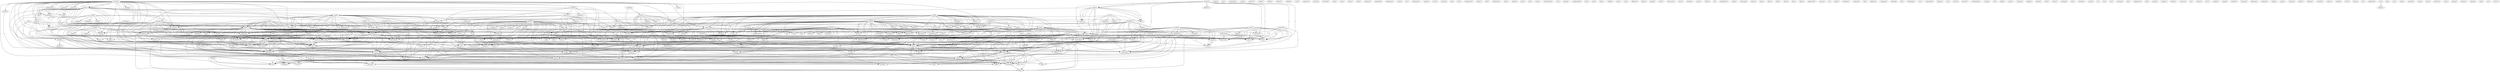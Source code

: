 digraph G {
  church [ label="church(22)" ];
  causes [ label="causes(2)" ];
  preeminence [ label="preeminence(1)" ];
  notice [ label="notice(1)" ];
  apostles [ label="apostles(1)" ];
  disunity [ label="disunity(3)" ];
  notice [ label="notice(1)" ];
  receive [ label="receive(2)" ];
  capacity [ label="capacity(1)" ];
  thing [ label="thing(5)" ];
  radio [ label="radio(1)" ];
  teach [ label="teach(3)" ];
  print [ label="print(1)" ];
  guy [ label="guy(1)" ];
  seating [ label="seating(1)" ];
  considered [ label="considered(1)" ];
  went [ label="went(2)" ];
  expose [ label="expose(2)" ];
  continues [ label="continues(1)" ];
  error [ label="error(7)" ];
  helps [ label="helps(1)" ];
  leader [ label="leader(3)" ];
  purchased [ label="purchased(1)" ];
  arch [ label="arch(1)" ];
  area [ label="area(3)" ];
  immaturity [ label="immaturity(1)" ];
  loves [ label="loves(1)" ];
  heresy [ label="heresy(2)" ];
  knows [ label="knows(1)" ];
  one [ label="one(5)" ];
  childhood [ label="childhood(2)" ];
  fan [ label="fan(1)" ];
  adult [ label="adult(1)" ];
  etc [ label="etc(1)" ];
  sheep [ label="sheep(4)" ];
  follower [ label="follower(1)" ];
  blood [ label="blood(2)" ];
  co [ label="co(3)" ];
  ordain [ label="ordain(1)" ];
  put [ label="put(1)" ];
  body [ label="body(6)" ];
  atonement [ label="atonement(1)" ];
  cease [ label="cease(1)" ];
  pasture [ label="pasture(1)" ];
  caught [ label="caught(1)" ];
  contrary [ label="contrary(1)" ];
  opinion [ label="opinion(2)" ];
  taught [ label="taught(2)" ];
  isn [ label="isn(1)" ];
  booklet [ label="booklet(2)" ];
  partaking [ label="partaking(1)" ];
  began [ label="began(2)" ];
  called [ label="called(1)" ];
  realize [ label="realize(1)" ];
  mentioned [ label="mentioned(2)" ];
  length [ label="length(1)" ];
  unity [ label="unity(4)" ];
  plotting [ label="plotting(2)" ];
  trickery [ label="trickery(3)" ];
  wind [ label="wind(3)" ];
  fullness [ label="fullness(2)" ];
  stature [ label="stature(2)" ];
  faith [ label="faith(17)" ];
  doctrine [ label="doctrine(9)" ];
  craftiness [ label="craftiness(2)" ];
  measure [ label="measure(2)" ];
  carried [ label="carried(3)" ];
  man [ label="man(4)" ];
  knowledge [ label="knowledge(4)" ];
  come [ label="come(6)" ];
  defense [ label="defense(1)" ];
  singled [ label="singled(1)" ];
  cries [ label="cries(1)" ];
  pleasure [ label="pleasure(1)" ];
  growth [ label="growth(1)" ];
  discredit [ label="discredit(1)" ];
  jimmy [ label="jimmy(1)" ];
  read [ label="read(1)" ];
  wasn [ label="wasn(3)" ];
  read [ label="read(1)" ];
  wasn [ label="wasn(1)" ];
  deal [ label="deal(1)" ];
  cross [ label="cross(2)" ];
  program [ label="program(1)" ];
  atone [ label="atone(1)" ];
  flock [ label="flock(4)" ];
  start [ label="start(1)" ];
  wolf [ label="wolf(2)" ];
  suggest [ label="suggest(1)" ];
  call [ label="call(2)" ];
  hunting [ label="hunting(3)" ];
  mind [ label="mind(1)" ];
  mind [ label="mind(1)" ];
  class [ label="class(1)" ];
  luther [ label="luther(1)" ];
  build [ label="build(1)" ];
  ambition [ label="ambition(1)" ];
  endure [ label="endure(1)" ];
  ministry [ label="ministry(5)" ];
  sound [ label="sound(3)" ];
  evangelist [ label="evangelist(1)" ];
  truth [ label="truth(9)" ];
  work [ label="work(3)" ];
  heap [ label="heap(1)" ];
  turn [ label="turn(1)" ];
  prompted [ label="prompted(1)" ];
  experience [ label="experience(1)" ];
  snare [ label="snare(2)" ];
  sin [ label="sin(1)" ];
  blaspheme [ label="blaspheme(1)" ];
  season [ label="season(2)" ];
  sense [ label="sense(1)" ];
  christia [ label="christia(2)" ];
  jud [ label="jud(1)" ];
  present [ label="present(1)" ];
  word [ label="word(7)" ];
  worker [ label="worker(1)" ];
  world [ label="world(1)" ];
  need [ label="need(1)" ];
  approved [ label="approved(1)" ];
  facn [ label="facn(1)" ];
  repentance [ label="repentance(2)" ];
  mouth [ label="mouth(1)" ];
  question [ label="question(1)" ];
  write [ label="write(2)" ];
  anything [ label="anything(1)" ];
  protect [ label="protect(1)" ];
  equip [ label="equip(1)" ];
  struggle [ label="struggle(1)" ];
  edifying [ label="edifying(1)" ];
  teaches [ label="teaches(1)" ];
  necessity [ label="necessity(1)" ];
  talk [ label="talk(1)" ];
  tribulation [ label="tribulation(1)" ];
  deals [ label="deals(1)" ];
  please [ label="please(1)" ];
  envy [ label="envy(1)" ];
  edu [ label="edu(1)" ];
  spirit [ label="spirit(3)" ];
  lending [ label="lending(1)" ];
  shepherd [ label="shepherd(1)" ];
  found [ label="found(2)" ];
  heed [ label="heed(1)" ];
  dwells [ label="dwells(1)" ];
  keep [ label="keep(1)" ];
  repent [ label="repent(2)" ];
  immorality [ label="immorality(3)" ];
  sword [ label="sword(1)" ];
  fight [ label="fight(1)" ];
  mass [ label="mass(2)" ];
  development [ label="development(1)" ];
  implies [ label="implies(1)" ];
  city [ label="city(1)" ];
  answer [ label="answer(1)" ];
  engage [ label="engage(1)" ];
  type [ label="type(1)" ];
  believe [ label="believe(1)" ];
  un [ label="un(2)" ];
  activity [ label="activity(1)" ];
  time [ label="time(3)" ];
  eat [ label="eat(2)" ];
  equipping [ label="equipping(1)" ];
  escape [ label="escape(2)" ];
  coppersmith [ label="coppersmith(2)" ];
  face [ label="face(1)" ];
  love [ label="love(3)" ];
  part [ label="part(1)" ];
  deny [ label="deny(1)" ];
  end [ label="end(2)" ];
  sake [ label="sake(1)" ];
  loses [ label="loses(1)" ];
  letter [ label="letter(1)" ];
  everyone [ label="everyone(2)" ];
  give [ label="give(1)" ];
  place [ label="place(1)" ];
  mess [ label="mess(1)" ];
  wished [ label="wished(1)" ];
  bit [ label="bit(1)" ];
  pastor [ label="pastor(2)" ];
  continue [ label="continue(2)" ];
  make [ label="make(2)" ];
  salvation [ label="salvation(2)" ];
  re [ label="re(2)" ];
  request [ label="request(1)" ];
  became [ label="became(3)" ];
  devil [ label="devil(3)" ];
  nature [ label="nature(1)" ];
  took [ label="took(1)" ];
  entered [ label="entered(1)" ];
  movement [ label="movement(5)" ];
  goes [ label="goes(1)" ];
  won [ label="won(1)" ];
  captive [ label="captive(2)" ];
  affliction [ label="affliction(1)" ];
  hyper [ label="hyper(1)" ];
  spread [ label="spread(2)" ];
  harm [ label="harm(2)" ];
  instruction [ label="instruction(1)" ];
  draw [ label="draw(1)" ];
  warfare [ label="warfare(1)" ];
  honey [ label="honey(1)" ];
  death [ label="death(3)" ];
  searches [ label="searches(1)" ];
  beat [ label="beat(1)" ];
  know [ label="know(3)" ];
  suffice [ label="suffice(1)" ];
  af [ label="af(1)" ];
  ungodliness [ label="ungodliness(2)" ];
  night [ label="night(1)" ];
  deceiving [ label="deceiving(1)" ];
  progress [ label="progress(1)" ];
  conscience [ label="conscience(1)" ];
  pain [ label="pain(1)" ];
  cult [ label="cult(1)" ];
  law [ label="law(1)" ];
  folly [ label="folly(1)" ];
  book [ label="book(4)" ];
  brother [ label="brother(1)" ];
  result [ label="result(1)" ];
  learn [ label="learn(1)" ];
  shipwreck [ label="shipwreck(1)" ];
  life [ label="life(2)" ];
  commit [ label="commit(2)" ];
  repent [ label="repent(1)" ];
  repent [ label="repent(1)" ];
  adultery [ label="adultery(1)" ];
  son [ label="son(5)" ];
  wage [ label="wage(1)" ];
  money [ label="money(1)" ];
  way [ label="way(2)" ];
  rejoice [ label="rejoice(2)" ];
  destroy [ label="destroy(1)" ];
  pretense [ label="pretense(1)" ];
  question [ label="question(2)" ];
  hope [ label="hope(1)" ];
  latter [ label="latter(1)" ];
  christian [ label="christian(2)" ];
  visited [ label="visited(1)" ];
  buy [ label="buy(1)" ];
  mean [ label="mean(1)" ];
  find [ label="find(1)" ];
  bible [ label="bible(1)" ];
  admit [ label="admit(1)" ];
  christianity [ label="christianity(3)" ];
  helped [ label="helped(1)" ];
  date [ label="date(1)" ];
  fold [ label="fold(2)" ];
  contend [ label="contend(2)" ];
  answer [ label="answer(1)" ];
  hell [ label="hell(2)" ];
  detail [ label="detail(1)" ];
  satan [ label="satan(1)" ];
  charge [ label="charge(1)" ];
  gnosticism [ label="gnosticism(1)" ];
  picture [ label="picture(1)" ];
  jr [ label="jr(1)" ];
  block [ label="block(1)" ];
  correction [ label="correction(1)" ];
  righteousness [ label="righteousness(1)" ];
  beard [ label="beard(1)" ];
  comment [ label="comment(1)" ];
  maintain [ label="maintain(1)" ];
  ask [ label="ask(1)" ];
  lord [ label="lord(9)" ];
  god [ label="god(16)" ];
  servant [ label="servant(2)" ];
  humility [ label="humility(2)" ];
  passage [ label="passage(1)" ];
  quarrel [ label="quarrel(2)" ];
  condemnation [ label="condemnation(1)" ];
  patient [ label="patient(2)" ];
  opposition [ label="opposition(2)" ];
  repay [ label="repay(2)" ];
  examine [ label="examine(2)" ];
  occur [ label="occur(1)" ];
  lewdness [ label="lewdness(1)" ];
  grant [ label="grant(2)" ];
  reason [ label="reason(3)" ];
  remind [ label="remind(1)" ];
  beloved [ label="beloved(1)" ];
  walk [ label="walk(1)" ];
  sent [ label="sent(1)" ];
  grace [ label="grace(1)" ];
  gave [ label="gave(3)" ];
  teacher [ label="teacher(1)" ];
  philetus [ label="philetus(2)" ];
  wrote [ label="wrote(2)" ];
  counsel [ label="counsel(1)" ];
  inspiration [ label="inspiration(1)" ];
  declare [ label="declare(1)" ];
  magazine [ label="magazine(1)" ];
  profane [ label="profane(2)" ];
  kill [ label="kill(1)" ];
  leadership [ label="leadership(1)" ];
  vss [ label="vss(1)" ];
  seduce [ label="seduce(1)" ];
  reassumed [ label="reassumed(1)" ];
  explain [ label="explain(1)" ];
  hinn [ label="hinn(4)" ];
  couple [ label="couple(1)" ];
  disapproved [ label="disapproved(1)" ];
  resurrection [ label="resurrection(3)" ];
  ysu [ label="ysu(1)" ];
  desert [ label="desert(1)" ];
  beware [ label="beware(2)" ];
  christendom [ label="christendom(1)" ];
  change [ label="change(1)" ];
  tell [ label="tell(1)" ];
  satan [ label="satan(1)" ];
  balak [ label="balak(1)" ];
  watch [ label="watch(1)" ];
  sort [ label="sort(3)" ];
  surprise [ label="surprise(1)" ];
  degree [ label="degree(1)" ];
  quoted [ label="quoted(1)" ];
  calls [ label="calls(1)" ];
  doesn [ label="doesn(1)" ];
  end [ label="end(1)" ];
  morning [ label="morning(1)" ];
  jesus [ label="jesus(10)" ];
  pattern [ label="pattern(1)" ];
  live [ label="live(1)" ];
  died [ label="died(1)" ];
  divinity [ label="divinity(1)" ];
  suffer [ label="suffer(1)" ];
  persecution [ label="persecution(1)" ];
  ascertain [ label="ascertain(1)" ];
  wed [ label="wed(1)" ];
  traveled [ label="traveled(1)" ];
  cancer [ label="cancer(2)" ];
  jo [ label="jo(1)" ];
  usa [ label="usa(1)" ];
  rise [ label="rise(1)" ];
  crisis [ label="crisis(3)" ];
  warning [ label="warning(1)" ];
  yfn [ label="yfn(1)" ];
  zane [ label="zane(15)" ];
  point [ label="point(1)" ];
  nothing [ label="nothing(1)" ];
  name [ label="name(1)" ];
  drops [ label="drops(1)" ];
  bit [ label="bit(1)" ];
  note [ label="note(1)" ];
  warn [ label="warn(2)" ];
  day [ label="day(2)" ];
  copeland [ label="copeland(1)" ];
  prophetess [ label="prophetess(1)" ];
  add [ label="add(1)" ];
  gospel [ label="gospel(1)" ];
  swaggart [ label="swaggart(2)" ];
  subject [ label="subject(1)" ];
  rebuke [ label="rebuke(1)" ];
  convince [ label="convince(1)" ];
  alexander [ label="alexander(1)" ];
  go [ label="go(1)" ];
  started [ label="started(1)" ];
  titus [ label="titus(1)" ];
  jezebel [ label="jezebel(1)" ];
  saupm [ label="saupm(1)" ];
  copeland [ label="copeland(2)" ];
  hymenaeus [ label="hymenaeus(3)" ];
  provide [ label="provide(1)" ];
  increase [ label="increase(2)" ];
  hagin [ label="hagin(3)" ];
  exposure [ label="exposure(1)" ];
  sunday [ label="sunday(2)" ];
  reply [ label="reply(13)" ];
  testify [ label="testify(1)" ];
  documentation [ label="documentation(3)" ];
  dalmatia [ label="dalmatia(1)" ];
  eating [ label="eating(1)" ];
  group [ label="group(1)" ];
  urgency [ label="urgency(1)" ];
  price [ label="price(2)" ];
  bitnet [ label="bitnet(1)" ];
  atheism [ label="atheism(1)" ];
  swindoll [ label="swindoll(1)" ];
  exhort [ label="exhort(1)" ];
  paul [ label="paul(8)" ];
  preach [ label="preach(2)" ];
  remember [ label="remember(2)" ];
  preach [ label="preach(1)" ];
  strife [ label="strife(1)" ];
  message [ label="message(3)" ];
  wander [ label="wander(1)" ];
  heart [ label="heart(1)" ];
  benny [ label="benny(1)" ];
  cic [ label="cic(3)" ];
  scripture [ label="scripture(6)" ];
  school [ label="school(2)" ];
  departure [ label="departure(1)" ];
  rev [ label="rev(2)" ];
  woman [ label="woman(1)" ];
  eph [ label="eph(5)" ];
  timothy [ label="timothy(1)" ];
  job [ label="job(1)" ];
  christ [ label="christ(12)" ];
  cast [ label="cast(1)" ];
  stake [ label="stake(1)" ];
  resisted [ label="resisted(1)" ];
  israel [ label="israel(1)" ];
  grow [ label="grow(1)" ];
  maturity [ label="maturity(1)" ];
  shun [ label="shun(1)" ];
  galatia [ label="galatia(1)" ];
  dobson [ label="dobson(1)" ];
  balaam [ label="balaam(1)" ];
  john [ label="john(1)" ];
  act [ label="act(1)" ];
  writes [ label="writes(1)" ];
  church -> causes [ label="2" ];
  church -> preeminence [ label="1" ];
  church -> notice [ label="2" ];
  church -> apostles [ label="1" ];
  church -> disunity [ label="2" ];
  church -> notice [ label="2" ];
  church -> receive [ label="1" ];
  church -> capacity [ label="1" ];
  church -> thing [ label="2" ];
  church -> radio [ label="1" ];
  church -> teach [ label="1" ];
  church -> print [ label="1" ];
  church -> guy [ label="2" ];
  church -> seating [ label="1" ];
  church -> considered [ label="2" ];
  church -> went [ label="2" ];
  church -> expose [ label="1" ];
  church -> continues [ label="2" ];
  church -> error [ label="1" ];
  church -> helps [ label="1" ];
  church -> leader [ label="2" ];
  church -> purchased [ label="1" ];
  church -> arch [ label="2" ];
  church -> area [ label="2" ];
  church -> immaturity [ label="2" ];
  church -> loves [ label="1" ];
  church -> heresy [ label="3" ];
  church -> knows [ label="2" ];
  church -> one [ label="2" ];
  church -> childhood [ label="2" ];
  church -> fan [ label="1" ];
  church -> adult [ label="1" ];
  church -> etc [ label="1" ];
  church -> sheep [ label="2" ];
  church -> follower [ label="1" ];
  church -> blood [ label="1" ];
  church -> co [ label="1" ];
  causes -> body [ label="1" ];
  causes -> thing [ label="1" ];
  causes -> continues [ label="1" ];
  causes -> childhood [ label="1" ];
  contrary -> opinion [ label="1" ];
  contrary -> taught [ label="1" ];
  contrary -> isn [ label="1" ];
  contrary -> error [ label="1" ];
  booklet -> partaking [ label="1" ];
  booklet -> began [ label="1" ];
  booklet -> error [ label="1" ];
  booklet -> called [ label="1" ];
  booklet -> realize [ label="1" ];
  booklet -> mentioned [ label="1" ];
  unity -> plotting [ label="1" ];
  unity -> trickery [ label="1" ];
  unity -> wind [ label="1" ];
  unity -> fullness [ label="3" ];
  unity -> stature [ label="3" ];
  unity -> faith [ label="3" ];
  unity -> opinion [ label="1" ];
  unity -> doctrine [ label="1" ];
  unity -> body [ label="1" ];
  unity -> craftiness [ label="1" ];
  unity -> isn [ label="1" ];
  unity -> error [ label="1" ];
  unity -> measure [ label="3" ];
  unity -> carried [ label="1" ];
  unity -> man [ label="3" ];
  unity -> knowledge [ label="3" ];
  notice -> come [ label="1" ];
  notice -> fullness [ label="1" ];
  notice -> stature [ label="1" ];
  notice -> faith [ label="1" ];
  notice -> guy [ label="1" ];
  notice -> considered [ label="1" ];
  notice -> went [ label="1" ];
  notice -> measure [ label="1" ];
  notice -> arch [ label="1" ];
  notice -> area [ label="1" ];
  notice -> man [ label="1" ];
  notice -> heresy [ label="1" ];
  notice -> knowledge [ label="1" ];
  jimmy -> partaking [ label="1" ];
  jimmy -> began [ label="1" ];
  jimmy -> error [ label="1" ];
  jimmy -> read [ label="1" ];
  jimmy -> wasn [ label="1" ];
  jimmy -> read [ label="1" ];
  jimmy -> wasn [ label="1" ];
  jimmy -> called [ label="1" ];
  jimmy -> realize [ label="1" ];
  cross -> program [ label="1" ];
  cross -> atone [ label="1" ];
  cross -> flock [ label="1" ];
  cross -> start [ label="1" ];
  cross -> wolf [ label="1" ];
  cross -> wasn [ label="1" ];
  cross -> suggest [ label="1" ];
  cross -> wasn [ label="1" ];
  call -> hunting [ label="1" ];
  call -> heresy [ label="1" ];
  call -> mind [ label="1" ];
  call -> mind [ label="1" ];
  endure -> ministry [ label="1" ];
  endure -> sound [ label="1" ];
  endure -> evangelist [ label="1" ];
  endure -> doctrine [ label="1" ];
  endure -> truth [ label="1" ];
  endure -> work [ label="1" ];
  endure -> heap [ label="1" ];
  endure -> turn [ label="1" ];
  present -> word [ label="1" ];
  present -> truth [ label="1" ];
  present -> worker [ label="1" ];
  present -> world [ label="1" ];
  present -> need [ label="1" ];
  present -> approved [ label="1" ];
  plotting -> opinion [ label="1" ];
  plotting -> thing [ label="1" ];
  plotting -> isn [ label="1" ];
  plotting -> continues [ label="1" ];
  plotting -> error [ label="1" ];
  plotting -> immaturity [ label="1" ];
  plotting -> childhood [ label="1" ];
  question -> write [ label="1" ];
  question -> anything [ label="1" ];
  ministry -> protect [ label="1" ];
  ministry -> flock [ label="1" ];
  ministry -> equip [ label="1" ];
  ministry -> body [ label="3" ];
  ministry -> struggle [ label="1" ];
  ministry -> edifying [ label="2" ];
  ministry -> one [ label="2" ];
  ministry -> teaches [ label="1" ];
  ministry -> sheep [ label="1" ];
  ministry -> necessity [ label="1" ];
  spirit -> lending [ label="1" ];
  spirit -> shepherd [ label="1" ];
  spirit -> flock [ label="1" ];
  spirit -> thing [ label="1" ];
  spirit -> found [ label="1" ];
  spirit -> heed [ label="1" ];
  spirit -> purchased [ label="1" ];
  spirit -> dwells [ label="1" ];
  spirit -> blood [ label="1" ];
  spirit -> keep [ label="1" ];
  repent -> come [ label="1" ];
  repent -> immorality [ label="2" ];
  repent -> sword [ label="1" ];
  repent -> fight [ label="1" ];
  trickery -> opinion [ label="1" ];
  trickery -> thing [ label="2" ];
  trickery -> isn [ label="1" ];
  trickery -> continues [ label="2" ];
  trickery -> error [ label="1" ];
  trickery -> immaturity [ label="2" ];
  trickery -> childhood [ label="2" ];
  hunting -> isn [ label="1" ];
  hunting -> implies [ label="1" ];
  hunting -> city [ label="1" ];
  answer -> engage [ label="1" ];
  answer -> type [ label="1" ];
  answer -> believe [ label="1" ];
  answer -> un [ label="1" ];
  answer -> heresy [ label="1" ];
  answer -> activity [ label="1" ];
  answer -> time [ label="1" ];
  apostles -> equipping [ label="1" ];
  apostles -> body [ label="1" ];
  apostles -> work [ label="1" ];
  apostles -> edifying [ label="1" ];
  apostles -> helps [ label="1" ];
  apostles -> one [ label="1" ];
  apostles -> co [ label="1" ];
  sound -> faith [ label="1" ];
  sound -> doctrine [ label="2" ];
  sound -> truth [ label="1" ];
  sound -> love [ label="1" ];
  sound -> heap [ label="1" ];
  sound -> turn [ label="1" ];
  end -> opinion [ label="1" ];
  end -> sake [ label="1" ];
  end -> loses [ label="1" ];
  end -> letter [ label="1" ];
  end -> everyone [ label="1" ];
  end -> give [ label="1" ];
  end -> wasn [ label="1" ];
  end -> place [ label="1" ];
  end -> mess [ label="1" ];
  end -> one [ label="1" ];
  end -> suggest [ label="1" ];
  end -> wasn [ label="1" ];
  pastor -> teach [ label="1" ];
  pastor -> leader [ label="1" ];
  pastor -> knows [ label="1" ];
  pastor -> adult [ label="1" ];
  pastor -> sheep [ label="1" ];
  pastor -> follower [ label="1" ];
  wind -> opinion [ label="1" ];
  wind -> thing [ label="2" ];
  wind -> isn [ label="1" ];
  wind -> continues [ label="2" ];
  wind -> error [ label="1" ];
  wind -> immaturity [ label="2" ];
  wind -> childhood [ label="2" ];
  continue -> faith [ label="1" ];
  continue -> make [ label="1" ];
  continue -> childhood [ label="1" ];
  continue -> salvation [ label="1" ];
  re -> request [ label="1" ];
  became -> devil [ label="2" ];
  became -> nature [ label="2" ];
  became -> took [ label="2" ];
  became -> entered [ label="1" ];
  became -> one [ label="2" ];
  became -> movement [ label="1" ];
  devil -> captive [ label="2" ];
  devil -> one [ label="1" ];
  come -> fullness [ label="2" ];
  come -> stature [ label="2" ];
  come -> faith [ label="2" ];
  come -> flock [ label="1" ];
  come -> opinion [ label="1" ];
  come -> doctrine [ label="2" ];
  come -> truth [ label="2" ];
  come -> craftiness [ label="1" ];
  come -> isn [ label="1" ];
  come -> error [ label="1" ];
  come -> measure [ label="2" ];
  come -> captive [ label="2" ];
  come -> carried [ label="1" ];
  come -> man [ label="2" ];
  come -> sword [ label="1" ];
  come -> knowledge [ label="3" ];
  come -> mind [ label="1" ];
  come -> fight [ label="1" ];
  come -> heap [ label="1" ];
  come -> mind [ label="1" ];
  come -> turn [ label="1" ];
  fullness -> opinion [ label="1" ];
  fullness -> doctrine [ label="1" ];
  fullness -> craftiness [ label="1" ];
  fullness -> isn [ label="1" ];
  fullness -> error [ label="1" ];
  fullness -> carried [ label="1" ];
  disunity -> stature [ label="1" ];
  disunity -> faith [ label="1" ];
  disunity -> opinion [ label="1" ];
  disunity -> doctrine [ label="1" ];
  disunity -> body [ label="1" ];
  disunity -> thing [ label="1" ];
  disunity -> craftiness [ label="1" ];
  disunity -> isn [ label="1" ];
  disunity -> continues [ label="1" ];
  disunity -> error [ label="1" ];
  disunity -> measure [ label="1" ];
  disunity -> carried [ label="1" ];
  disunity -> immaturity [ label="2" ];
  disunity -> man [ label="1" ];
  disunity -> childhood [ label="1" ];
  disunity -> knowledge [ label="1" ];
  stature -> opinion [ label="1" ];
  stature -> doctrine [ label="1" ];
  stature -> craftiness [ label="1" ];
  stature -> isn [ label="1" ];
  stature -> error [ label="1" ];
  stature -> carried [ label="1" ];
  death -> searches [ label="1" ];
  death -> beat [ label="1" ];
  death -> wasn [ label="1" ];
  death -> wasn [ label="1" ];
  death -> know [ label="1" ];
  faith -> opinion [ label="1" ];
  faith -> doctrine [ label="1" ];
  faith -> thing [ label="2" ];
  faith -> progress [ label="1" ];
  faith -> partaking [ label="1" ];
  faith -> conscience [ label="2" ];
  faith -> craftiness [ label="1" ];
  faith -> began [ label="1" ];
  faith -> pain [ label="2" ];
  faith -> isn [ label="1" ];
  faith -> error [ label="4" ];
  faith -> measure [ label="3" ];
  faith -> cult [ label="1" ];
  faith -> love [ label="1" ];
  faith -> read [ label="4" ];
  faith -> law [ label="1" ];
  faith -> folly [ label="1" ];
  faith -> leader [ label="1" ];
  faith -> book [ label="3" ];
  faith -> wasn [ label="1" ];
  faith -> area [ label="1" ];
  faith -> carried [ label="1" ];
  faith -> man [ label="3" ];
  faith -> brother [ label="1" ];
  faith -> entered [ label="2" ];
  faith -> result [ label="2" ];
  faith -> read [ label="4" ];
  faith -> movement [ label="3" ];
  faith -> wasn [ label="1" ];
  faith -> knowledge [ label="3" ];
  faith -> called [ label="1" ];
  faith -> learn [ label="2" ];
  faith -> shipwreck [ label="2" ];
  faith -> realize [ label="1" ];
  faith -> life [ label="2" ];
  commit -> repent [ label="1" ];
  commit -> repent [ label="1" ];
  commit -> immorality [ label="2" ];
  commit -> adultery [ label="1" ];
  commit -> conscience [ label="1" ];
  commit -> son [ label="1" ];
  commit -> wage [ label="1" ];
  commit -> learn [ label="1" ];
  commit -> shipwreck [ label="1" ];
  notice -> guy [ label="1" ];
  notice -> considered [ label="1" ];
  notice -> went [ label="1" ];
  notice -> measure [ label="1" ];
  notice -> arch [ label="1" ];
  notice -> area [ label="1" ];
  notice -> man [ label="1" ];
  notice -> heresy [ label="1" ];
  notice -> knowledge [ label="1" ];
  way -> rejoice [ label="1" ];
  way -> destroy [ label="1" ];
  way -> truth [ label="1" ];
  way -> teaches [ label="1" ];
  way -> pretense [ label="1" ];
  way -> sheep [ label="1" ];
  way -> necessity [ label="1" ];
  question -> write [ label="1" ];
  question -> anything [ label="1" ];
  flock -> start [ label="1" ];
  flock -> equip [ label="1" ];
  flock -> body [ label="1" ];
  flock -> struggle [ label="1" ];
  flock -> wolf [ label="1" ];
  flock -> purchased [ label="1" ];
  flock -> suggest [ label="1" ];
  flock -> blood [ label="1" ];
  christian -> word [ label="2" ];
  christian -> thing [ label="2" ];
  christian -> visited [ label="1" ];
  christian -> pain [ label="2" ];
  christian -> error [ label="2" ];
  christian -> read [ label="2" ];
  christian -> entered [ label="2" ];
  christian -> result [ label="2" ];
  christian -> read [ label="2" ];
  christian -> movement [ label="2" ];
  christian -> buy [ label="1" ];
  christian -> mean [ label="2" ];
  christian -> find [ label="1" ];
  christian -> life [ label="2" ];
  repent -> immorality [ label="2" ];
  repent -> sword [ label="1" ];
  repent -> fight [ label="1" ];
  repent -> immorality [ label="2" ];
  repent -> sword [ label="1" ];
  repent -> fight [ label="1" ];
  christianity -> wasn [ label="1" ];
  christianity -> wasn [ label="1" ];
  christianity -> helped [ label="1" ];
  christianity -> mentioned [ label="1" ];
  word -> doctrine [ label="1" ];
  word -> thing [ label="2" ];
  word -> truth [ label="1" ];
  word -> pain [ label="2" ];
  word -> error [ label="2" ];
  word -> cult [ label="1" ];
  word -> read [ label="3" ];
  word -> law [ label="1" ];
  word -> leader [ label="1" ];
  word -> book [ label="3" ];
  word -> wasn [ label="1" ];
  word -> area [ label="1" ];
  word -> brother [ label="1" ];
  word -> entered [ label="2" ];
  word -> result [ label="2" ];
  word -> read [ label="3" ];
  word -> movement [ label="3" ];
  word -> wasn [ label="1" ];
  word -> life [ label="2" ];
  fold -> equip [ label="1" ];
  fold -> body [ label="1" ];
  fold -> struggle [ label="1" ];
  fold -> measure [ label="1" ];
  fold -> man [ label="1" ];
  fold -> knowledge [ label="1" ];
  contend -> answer [ label="1" ];
  contend -> time [ label="1" ];
  hell -> beat [ label="1" ];
  satan -> charge [ label="1" ];
  satan -> conscience [ label="1" ];
  satan -> beat [ label="1" ];
  satan -> son [ label="1" ];
  satan -> wage [ label="1" ];
  satan -> learn [ label="1" ];
  satan -> shipwreck [ label="1" ];
  satan -> mentioned [ label="1" ];
  opinion -> isn [ label="1" ];
  opinion -> error [ label="1" ];
  taught -> radio [ label="1" ];
  taught -> block [ label="1" ];
  taught -> print [ label="1" ];
  taught -> immorality [ label="1" ];
  taught -> etc [ label="1" ];
  doctrine -> thing [ label="4" ];
  doctrine -> block [ label="1" ];
  doctrine -> truth [ label="1" ];
  doctrine -> immorality [ label="1" ];
  doctrine -> work [ label="1" ];
  doctrine -> craftiness [ label="4" ];
  doctrine -> isn [ label="1" ];
  doctrine -> continues [ label="3" ];
  doctrine -> correction [ label="1" ];
  doctrine -> error [ label="1" ];
  doctrine -> immaturity [ label="3" ];
  doctrine -> man [ label="1" ];
  doctrine -> childhood [ label="3" ];
  doctrine -> righteousness [ label="1" ];
  doctrine -> heap [ label="1" ];
  doctrine -> turn [ label="1" ];
  body -> one [ label="2" ];
  answer -> believe [ label="1" ];
  answer -> un [ label="1" ];
  answer -> heresy [ label="1" ];
  answer -> activity [ label="1" ];
  answer -> time [ label="1" ];
  thing -> pain [ label="1" ];
  thing -> continues [ label="1" ];
  thing -> error [ label="1" ];
  thing -> read [ label="1" ];
  thing -> book [ label="1" ];
  thing -> dwells [ label="1" ];
  thing -> immaturity [ label="1" ];
  thing -> entered [ label="1" ];
  thing -> result [ label="1" ];
  thing -> read [ label="1" ];
  thing -> childhood [ label="1" ];
  thing -> movement [ label="1" ];
  thing -> keep [ label="1" ];
  thing -> life [ label="1" ];
  lord -> believe [ label="1" ];
  lord -> god [ label="2" ];
  lord -> servant [ label="2" ];
  lord -> teach [ label="3" ];
  lord -> truth [ label="2" ];
  lord -> humility [ label="2" ];
  lord -> work [ label="1" ];
  lord -> passage [ label="1" ];
  lord -> quarrel [ label="2" ];
  lord -> edifying [ label="1" ];
  lord -> condemnation [ label="2" ];
  lord -> patient [ label="2" ];
  lord -> opposition [ label="2" ];
  lord -> repay [ label="2" ];
  lord -> examine [ label="1" ];
  lord -> occur [ label="1" ];
  lord -> lewdness [ label="2" ];
  lord -> captive [ label="2" ];
  lord -> son [ label="1" ];
  lord -> grant [ label="2" ];
  lord -> reason [ label="1" ];
  lord -> one [ label="2" ];
  lord -> remind [ label="1" ];
  lord -> beloved [ label="1" ];
  lord -> walk [ label="1" ];
  lord -> know [ label="2" ];
  lord -> sent [ label="1" ];
  lord -> grace [ label="2" ];
  lord -> gave [ label="1" ];
  lord -> called [ label="1" ];
  lord -> turn [ label="2" ];
  lord -> teacher [ label="1" ];
  believe -> un [ label="1" ];
  believe -> occur [ label="1" ];
  believe -> heresy [ label="1" ];
  believe -> activity [ label="1" ];
  believe -> wrote [ label="1" ];
  god -> servant [ label="2" ];
  god -> teach [ label="2" ];
  god -> truth [ label="3" ];
  god -> humility [ label="2" ];
  god -> work [ label="2" ];
  god -> worker [ label="1" ];
  god -> quarrel [ label="2" ];
  god -> craftiness [ label="1" ];
  god -> need [ label="1" ];
  god -> isn [ label="1" ];
  god -> patient [ label="2" ];
  god -> opposition [ label="2" ];
  god -> correction [ label="2" ];
  god -> error [ label="1" ];
  god -> measure [ label="3" ];
  god -> helps [ label="1" ];
  god -> counsel [ label="1" ];
  god -> lewdness [ label="2" ];
  god -> captive [ label="2" ];
  god -> inspiration [ label="2" ];
  god -> heed [ label="1" ];
  god -> purchased [ label="1" ];
  god -> wasn [ label="1" ];
  god -> carried [ label="1" ];
  god -> declare [ label="1" ];
  god -> grant [ label="2" ];
  god -> man [ label="5" ];
  god -> one [ label="1" ];
  god -> walk [ label="1" ];
  god -> approved [ label="1" ];
  god -> righteousness [ label="2" ];
  god -> wasn [ label="1" ];
  god -> knowledge [ label="3" ];
  god -> know [ label="2" ];
  god -> grace [ label="2" ];
  god -> blood [ label="1" ];
  god -> called [ label="1" ];
  god -> co [ label="1" ];
  god -> turn [ label="2" ];
  teach -> truth [ label="2" ];
  teach -> seduce [ label="1" ];
  teach -> immorality [ label="1" ];
  teach -> humility [ label="2" ];
  teach -> patient [ label="2" ];
  teach -> opposition [ label="2" ];
  teach -> captive [ label="2" ];
  teach -> son [ label="1" ];
  teach -> grant [ label="2" ];
  teach -> reason [ label="1" ];
  teach -> remind [ label="1" ];
  teach -> beloved [ label="1" ];
  teach -> adult [ label="1" ];
  teach -> know [ label="2" ];
  teach -> sent [ label="1" ];
  teach -> follower [ label="1" ];
  hinn -> print [ label="1" ];
  hinn -> cult [ label="1" ];
  hinn -> law [ label="1" ];
  hinn -> leader [ label="2" ];
  hinn -> couple [ label="1" ];
  hinn -> area [ label="1" ];
  hinn -> brother [ label="1" ];
  hinn -> heresy [ label="1" ];
  hinn -> fan [ label="1" ];
  hinn -> etc [ label="1" ];
  truth -> disapproved [ label="1" ];
  truth -> resurrection [ label="2" ];
  truth -> folly [ label="1" ];
  truth -> captive [ label="2" ];
  satan -> conscience [ label="1" ];
  satan -> beat [ label="1" ];
  satan -> son [ label="1" ];
  satan -> wage [ label="1" ];
  satan -> learn [ label="1" ];
  satan -> shipwreck [ label="1" ];
  satan -> mentioned [ label="1" ];
  make -> knowledge [ label="1" ];
  make -> salvation [ label="1" ];
  work -> edifying [ label="1" ];
  work -> one [ label="1" ];
  sort -> resurrection [ label="2" ];
  sort -> knowledge [ label="1" ];
  un -> heresy [ label="1" ];
  un -> mess [ label="1" ];
  un -> activity [ label="1" ];
  un -> end [ label="1" ];
  jesus -> pattern [ label="1" ];
  jesus -> condemnation [ label="1" ];
  jesus -> live [ label="1" ];
  jesus -> died [ label="1" ];
  jesus -> nature [ label="1" ];
  jesus -> love [ label="1" ];
  jesus -> examine [ label="1" ];
  jesus -> occur [ label="1" ];
  jesus -> beat [ label="1" ];
  jesus -> lewdness [ label="1" ];
  jesus -> divinity [ label="1" ];
  jesus -> wasn [ label="1" ];
  jesus -> took [ label="1" ];
  jesus -> one [ label="1" ];
  jesus -> childhood [ label="1" ];
  jesus -> suffer [ label="1" ];
  jesus -> wasn [ label="1" ];
  jesus -> grace [ label="1" ];
  jesus -> persecution [ label="1" ];
  jesus -> ascertain [ label="1" ];
  jesus -> salvation [ label="1" ];
  jesus -> turn [ label="1" ];
  crisis -> wasn [ label="1" ];
  crisis -> wasn [ label="1" ];
  crisis -> helped [ label="1" ];
  crisis -> mentioned [ label="1" ];
  craftiness -> isn [ label="1" ];
  craftiness -> continues [ label="1" ];
  craftiness -> error [ label="1" ];
  craftiness -> immaturity [ label="1" ];
  craftiness -> childhood [ label="1" ];
  began -> error [ label="1" ];
  began -> sent [ label="1" ];
  began -> realize [ label="1" ];
  zane -> wolf [ label="2" ];
  zane -> point [ label="1" ];
  zane -> letter [ label="1" ];
  zane -> everyone [ label="1" ];
  zane -> give [ label="1" ];
  zane -> book [ label="1" ];
  zane -> wasn [ label="1" ];
  zane -> arch [ label="1" ];
  zane -> area [ label="1" ];
  zane -> place [ label="1" ];
  zane -> nothing [ label="1" ];
  zane -> name [ label="1" ];
  zane -> heresy [ label="3" ];
  zane -> reason [ label="1" ];
  zane -> mess [ label="1" ];
  zane -> one [ label="2" ];
  zane -> activity [ label="1" ];
  zane -> drops [ label="1" ];
  zane -> end [ label="2" ];
  zane -> suggest [ label="3" ];
  zane -> teaches [ label="1" ];
  zane -> wasn [ label="1" ];
  zane -> mind [ label="1" ];
  zane -> sheep [ label="1" ];
  zane -> write [ label="1" ];
  zane -> bit [ label="2" ];
  zane -> anything [ label="1" ];
  zane -> mind [ label="1" ];
  zane -> note [ label="1" ];
  zane -> city [ label="1" ];
  zane -> necessity [ label="1" ];
  warn -> everyone [ label="1" ];
  warn -> day [ label="1" ];
  copeland -> heresy [ label="1" ];
  copeland -> adult [ label="1" ];
  copeland -> etc [ label="1" ];
  copeland -> sent [ label="1" ];
  copeland -> follower [ label="1" ];
  isn -> error [ label="1" ];
  expose -> heresy [ label="1" ];
  wolf -> everyone [ label="1" ];
  wolf -> wasn [ label="1" ];
  wolf -> end [ label="1" ];
  wolf -> wasn [ label="1" ];
  error -> heresy [ label="1" ];
  error -> entered [ label="1" ];
  error -> result [ label="1" ];
  error -> movement [ label="1" ];
  error -> life [ label="1" ];
  measure -> carried [ label="1" ];
  swaggart -> read [ label="1" ];
  swaggart -> read [ label="1" ];
  swaggart -> called [ label="1" ];
  swaggart -> helped [ label="1" ];
  swaggart -> realize [ label="1" ];
  swaggart -> mentioned [ label="1" ];
  love -> letter [ label="1" ];
  love -> give [ label="1" ];
  love -> place [ label="1" ];
  love -> one [ label="1" ];
  love -> suggest [ label="1" ];
  examine -> one [ label="1" ];
  examine -> gave [ label="1" ];
  examine -> ascertain [ label="1" ];
  read -> book [ label="2" ];
  read -> entered [ label="1" ];
  read -> result [ label="1" ];
  read -> movement [ label="1" ];
  read -> called [ label="1" ];
  read -> realize [ label="1" ];
  read -> life [ label="1" ];
  alexander -> son [ label="1" ];
  alexander -> wage [ label="1" ];
  alexander -> learn [ label="1" ];
  alexander -> shipwreck [ label="1" ];
  alexander -> mentioned [ label="1" ];
  everyone -> wasn [ label="1" ];
  everyone -> day [ label="1" ];
  everyone -> wasn [ label="1" ];
  give -> place [ label="1" ];
  give -> suggest [ label="1" ];
  copeland -> heresy [ label="1" ];
  copeland -> adult [ label="1" ];
  copeland -> etc [ label="1" ];
  copeland -> sent [ label="1" ];
  copeland -> follower [ label="1" ];
  leader -> knows [ label="1" ];
  leader -> fan [ label="1" ];
  leader -> sheep [ label="1" ];
  son -> carried [ label="1" ];
  son -> man [ label="3" ];
  son -> remind [ label="1" ];
  son -> beloved [ label="1" ];
  son -> knowledge [ label="3" ];
  son -> sent [ label="1" ];
  son -> wage [ label="1" ];
  son -> learn [ label="1" ];
  son -> shipwreck [ label="1" ];
  book -> entered [ label="1" ];
  book -> result [ label="1" ];
  book -> movement [ label="1" ];
  book -> buy [ label="1" ];
  book -> anything [ label="1" ];
  book -> find [ label="1" ];
  book -> life [ label="1" ];
  wasn -> read [ label="1" ];
  wasn -> called [ label="1" ];
  wasn -> helped [ label="1" ];
  wasn -> realize [ label="1" ];
  wasn -> mentioned [ label="1" ];
  hymenaeus -> wage [ label="1" ];
  hymenaeus -> learn [ label="1" ];
  hymenaeus -> shipwreck [ label="1" ];
  hymenaeus -> mentioned [ label="1" ];
  hagin -> heresy [ label="1" ];
  hagin -> etc [ label="1" ];
  hagin -> sent [ label="1" ];
  hagin -> buy [ label="1" ];
  hagin -> find [ label="1" ];
  carried -> immaturity [ label="2" ];
  carried -> childhood [ label="2" ];
  immaturity -> childhood [ label="1" ];
  sunday -> adult [ label="1" ];
  sunday -> follower [ label="1" ];
  reply -> heresy [ label="1" ];
  reply -> day [ label="1" ];
  reply -> entered [ label="1" ];
  reply -> result [ label="1" ];
  reply -> read [ label="2" ];
  reply -> testify [ label="1" ];
  reply -> documentation [ label="1" ];
  reply -> movement [ label="2" ];
  reply -> know [ label="1" ];
  reply -> blood [ label="1" ];
  reply -> wage [ label="1" ];
  reply -> learn [ label="1" ];
  reply -> shipwreck [ label="1" ];
  reply -> mean [ label="1" ];
  reply -> wrote [ label="1" ];
  reply -> mentioned [ label="1" ];
  reply -> life [ label="1" ];
  heresy -> etc [ label="1" ];
  heresy -> city [ label="1" ];
  day -> blood [ label="1" ];
  reason -> remind [ label="1" ];
  reason -> beloved [ label="1" ];
  reason -> sent [ label="1" ];
  read -> movement [ label="1" ];
  read -> called [ label="1" ];
  read -> realize [ label="1" ];
  read -> life [ label="1" ];
  one -> time [ label="2" ];
  one -> teaches [ label="2" ];
  one -> walk [ label="2" ];
  one -> sheep [ label="2" ];
  one -> called [ label="2" ];
  one -> necessity [ label="2" ];
  price -> etc [ label="1" ];
  time -> heap [ label="1" ];
  time -> turn [ label="1" ];
  childhood -> salvation [ label="1" ];
  paul -> end [ label="1" ];
  paul -> suggest [ label="1" ];
  paul -> teaches [ label="1" ];
  paul -> preach [ label="1" ];
  paul -> wasn [ label="1" ];
  paul -> sheep [ label="1" ];
  paul -> wage [ label="1" ];
  paul -> remember [ label="1" ];
  paul -> learn [ label="1" ];
  paul -> preach [ label="1" ];
  paul -> shipwreck [ label="1" ];
  paul -> wrote [ label="1" ];
  paul -> strife [ label="1" ];
  paul -> message [ label="1" ];
  paul -> note [ label="1" ];
  paul -> mentioned [ label="1" ];
  paul -> necessity [ label="1" ];
  end -> suggest [ label="1" ];
  end -> wasn [ label="1" ];
  suggest -> city [ label="1" ];
  documentation -> request [ label="1" ];
  beloved -> write [ label="1" ];
  beloved -> called [ label="1" ];
  beloved -> salvation [ label="1" ];
  preach -> strife [ label="2" ];
  movement -> life [ label="1" ];
  scripture -> righteousness [ label="1" ];
  scripture -> gave [ label="1" ];
  school -> follower [ label="1" ];
  wasn -> called [ label="1" ];
  wasn -> helped [ label="1" ];
  wasn -> realize [ label="1" ];
  wasn -> mentioned [ label="1" ];
  rev -> woman [ label="1" ];
  eph -> knowledge [ label="2" ];
  eph -> gave [ label="2" ];
  timothy -> sent [ label="1" ];
  timothy -> wage [ label="1" ];
  timothy -> learn [ label="1" ];
  timothy -> shipwreck [ label="1" ];
  timothy -> wrote [ label="1" ];
  timothy -> teacher [ label="1" ];
  timothy -> mentioned [ label="1" ];
  christ -> sent [ label="1" ];
  christ -> grace [ label="1" ];
  christ -> gave [ label="2" ];
  christ -> remember [ label="2" ];
  christ -> preach [ label="2" ];
  christ -> persecution [ label="1" ];
  christ -> ascertain [ label="1" ];
  christ -> strife [ label="2" ];
  christ -> salvation [ label="1" ];
  christ -> turn [ label="1" ];
  christ -> teacher [ label="1" ];
  mind -> anything [ label="1" ];
  sheep -> necessity [ label="1" ];
  write -> salvation [ label="2" ];
  called -> realize [ label="1" ];
  called -> salvation [ label="1" ];
  remember -> preach [ label="1" ];
  remember -> strife [ label="1" ];
  preach -> strife [ label="2" ];
  co -> teacher [ label="1" ];
}
